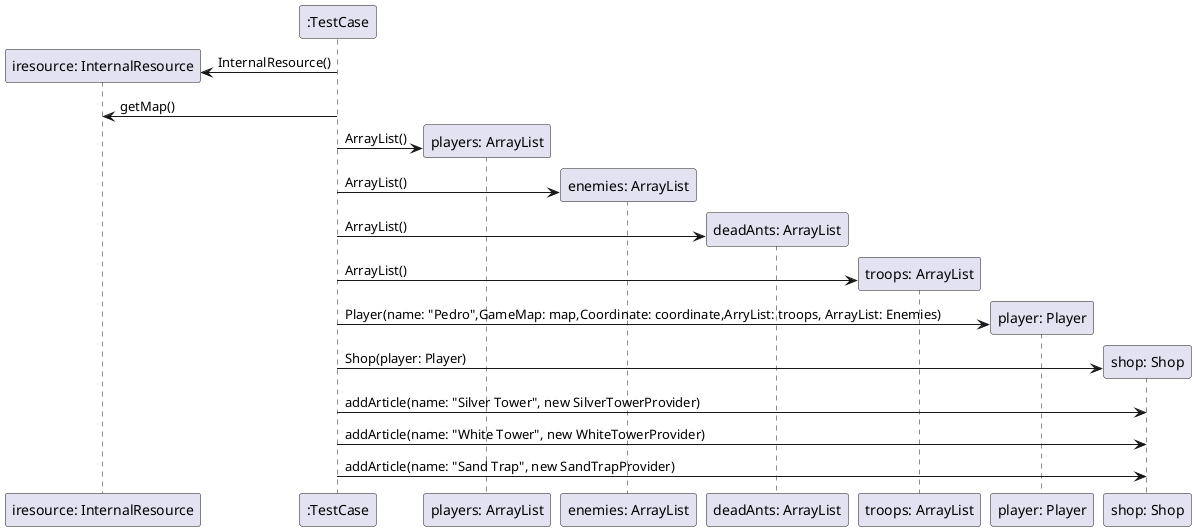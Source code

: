 @startuml
'https://plantuml.com/sequence-diagram


create "iresource: InternalResource"
":TestCase" -> "iresource: InternalResource": InternalResource()


":TestCase" -> "iresource: InternalResource": getMap()

create "players: ArrayList"
":TestCase" -> "players: ArrayList": ArrayList()

create "enemies: ArrayList"
":TestCase" -> "enemies: ArrayList": ArrayList()

create "deadAnts: ArrayList"
":TestCase" -> "deadAnts: ArrayList": ArrayList()

create "troops: ArrayList"
":TestCase" -> "troops: ArrayList": ArrayList()

create "player: Player"
":TestCase" -> "player: Player": Player(name: "Pedro",GameMap: map,Coordinate: coordinate,ArryList: troops, ArrayList: Enemies)

create "shop: Shop"
":TestCase" -> "shop: Shop": Shop(player: Player)

":TestCase" -> "shop: Shop": addArticle(name: "Silver Tower", new SilverTowerProvider)
":TestCase" -> "shop: Shop": addArticle(name: "White Tower", new WhiteTowerProvider)
":TestCase" -> "shop: Shop": addArticle(name: "Sand Trap", new SandTrapProvider)



@enduml